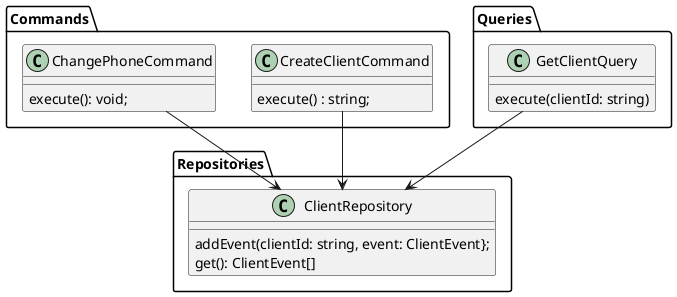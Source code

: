 @startuml
'https://plantuml.com/class-diagram


package Commands {
  class CreateClientCommand {
    execute() : string;
  }

  class ChangePhoneCommand {
    execute(): void;
  }
}

package Queries {
  class GetClientQuery {
    execute(clientId: string)
  }
}

package Repositories {
  class ClientRepository {
    addEvent(clientId: string, event: ClientEvent};
    get(): ClientEvent[]
  }
}

CreateClientCommand --> ClientRepository
ChangePhoneCommand --> ClientRepository
GetClientQuery --> ClientRepository

@enduml
